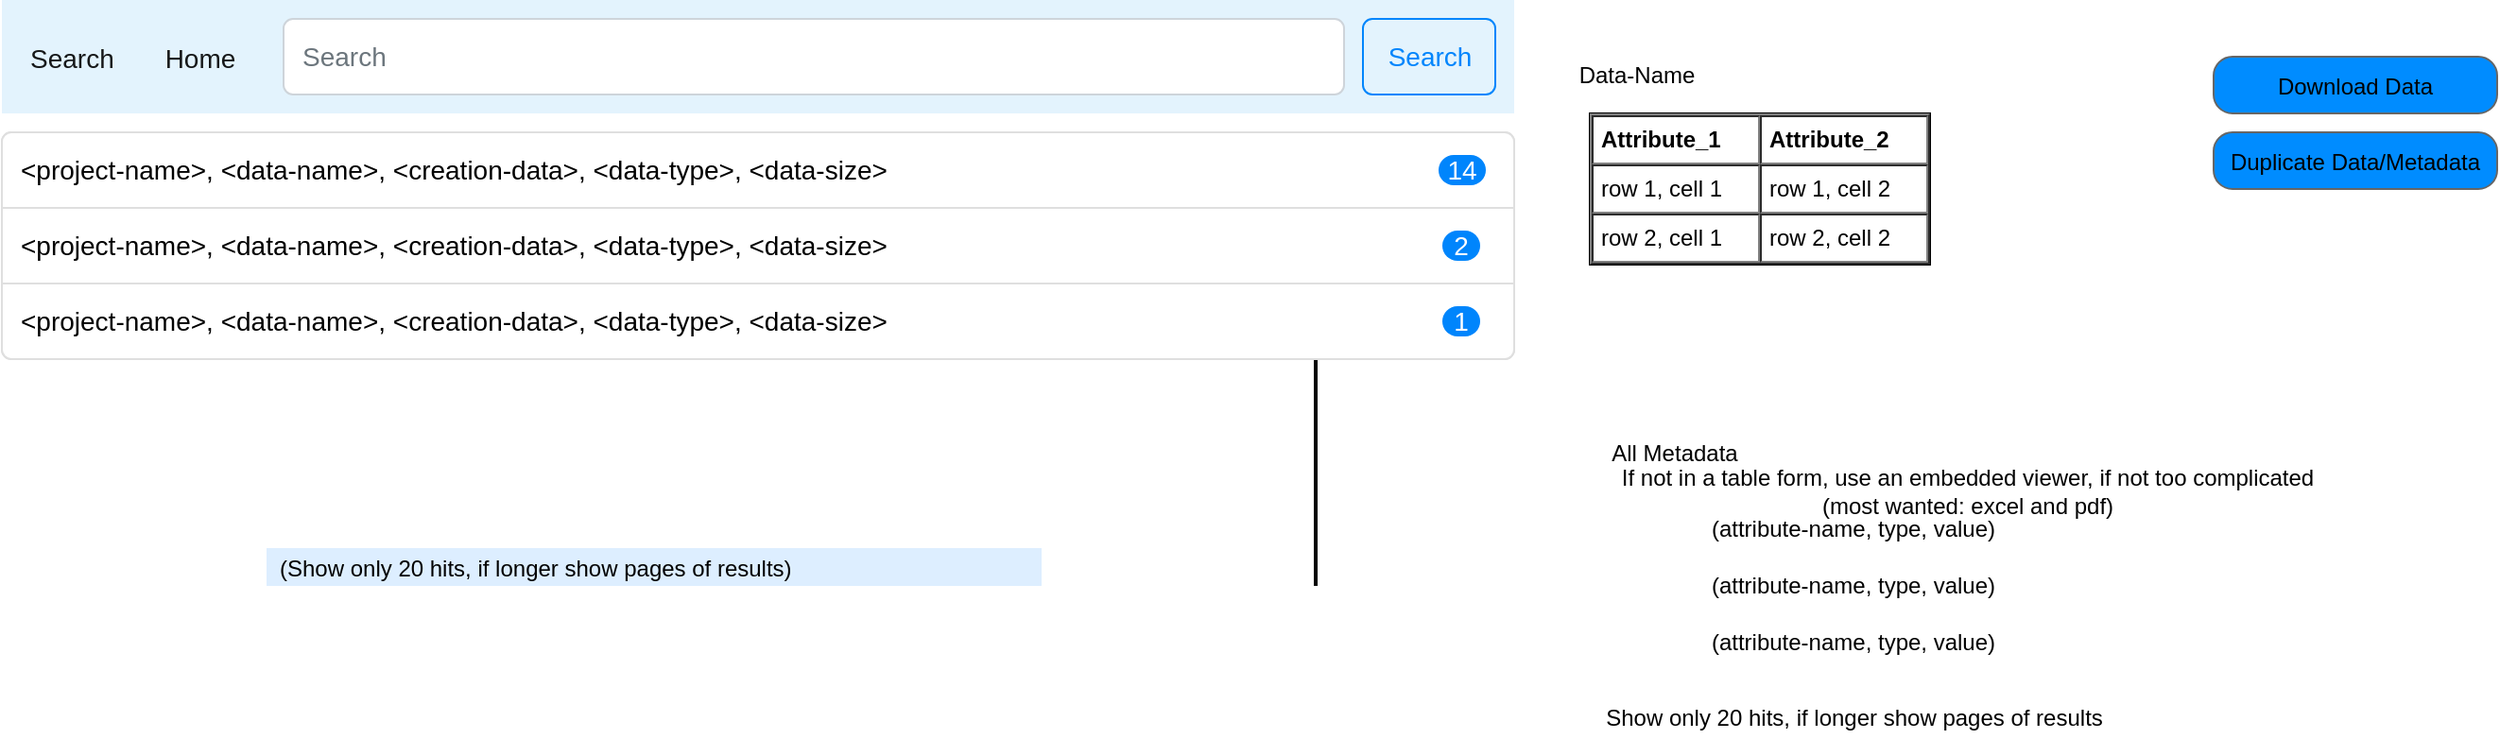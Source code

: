 <mxfile version="16.2.4" type="github">
  <diagram id="w-lfwDUIJT0jTFFxMKSL" name="Page-1">
    <mxGraphModel dx="2249" dy="762" grid="1" gridSize="10" guides="1" tooltips="1" connect="1" arrows="1" fold="1" page="1" pageScale="1" pageWidth="827" pageHeight="1169" math="0" shadow="0">
      <root>
        <mxCell id="0" />
        <mxCell id="1" parent="0" />
        <mxCell id="BmycxT1NfJKVIEwQAtHm-9" value="" style="line;strokeWidth=2;direction=south;html=1;" parent="1" vertex="1">
          <mxGeometry x="170" y="160" width="10" height="160" as="geometry" />
        </mxCell>
        <mxCell id="BmycxT1NfJKVIEwQAtHm-11" value="Data-Name" style="text;html=1;strokeColor=none;fillColor=none;align=center;verticalAlign=middle;whiteSpace=wrap;rounded=0;" parent="1" vertex="1">
          <mxGeometry x="300" y="40" width="90" height="20" as="geometry" />
        </mxCell>
        <mxCell id="BmycxT1NfJKVIEwQAtHm-15" value="All Metadata" style="text;html=1;strokeColor=none;fillColor=none;align=center;verticalAlign=middle;whiteSpace=wrap;rounded=0;" parent="1" vertex="1">
          <mxGeometry x="320" y="240" width="90" height="20" as="geometry" />
        </mxCell>
        <mxCell id="BmycxT1NfJKVIEwQAtHm-16" value="(attribute-name, type, value)" style="text;html=1;strokeColor=none;fillColor=none;align=center;verticalAlign=middle;whiteSpace=wrap;rounded=0;" parent="1" vertex="1">
          <mxGeometry x="369" y="280" width="181" height="20" as="geometry" />
        </mxCell>
        <mxCell id="BmycxT1NfJKVIEwQAtHm-17" value="(attribute-name, type, value)" style="text;html=1;strokeColor=none;fillColor=none;align=center;verticalAlign=middle;whiteSpace=wrap;rounded=0;" parent="1" vertex="1">
          <mxGeometry x="369" y="310" width="181" height="20" as="geometry" />
        </mxCell>
        <mxCell id="BmycxT1NfJKVIEwQAtHm-18" value="(attribute-name, type, value)" style="text;html=1;strokeColor=none;fillColor=none;align=center;verticalAlign=middle;whiteSpace=wrap;rounded=0;" parent="1" vertex="1">
          <mxGeometry x="369" y="340" width="181" height="20" as="geometry" />
        </mxCell>
        <mxCell id="BmycxT1NfJKVIEwQAtHm-24" value="If not in a table form, use an embedded viewer, if not too complicated (most wanted: excel and pdf)" style="text;html=1;strokeColor=none;fillColor=none;align=center;verticalAlign=middle;whiteSpace=wrap;rounded=0;" parent="1" vertex="1">
          <mxGeometry x="320" y="260" width="400" height="20" as="geometry" />
        </mxCell>
        <mxCell id="BmycxT1NfJKVIEwQAtHm-26" value="Show only 20 hits, if longer show pages of results" style="text;html=1;strokeColor=none;fillColor=none;align=center;verticalAlign=middle;whiteSpace=wrap;rounded=0;" parent="1" vertex="1">
          <mxGeometry x="260" y="380" width="400" height="20" as="geometry" />
        </mxCell>
        <mxCell id="BmycxT1NfJKVIEwQAtHm-35" value="&lt;div&gt;&lt;span style=&quot;color: rgb(0 , 0 , 0) ; font-size: 12px&quot;&gt;(Show only 20 hits, if longer show pages of results)&lt;/span&gt;&lt;/div&gt;" style="strokeWidth=1;shadow=0;dashed=0;align=center;html=1;shape=mxgraph.mockup.forms.rrect;rSize=0;fontSize=17;fontColor=#666666;align=left;spacingLeft=5;fillColor=#ddeeff;strokeColor=none;resizeWidth=1;" parent="1" vertex="1">
          <mxGeometry x="-380" y="300" width="410" height="20" as="geometry" />
        </mxCell>
        <mxCell id="BmycxT1NfJKVIEwQAtHm-36" value="&lt;span style=&quot;color: rgb(0 , 0 , 0) ; font-size: 12px ; font-weight: 400&quot;&gt;Download Data&lt;/span&gt;" style="strokeWidth=1;shadow=0;dashed=0;align=center;html=1;shape=mxgraph.mockup.buttons.button;strokeColor=#666666;fontColor=#ffffff;mainText=;buttonStyle=round;fontSize=17;fontStyle=1;fillColor=#008cff;whiteSpace=wrap;" parent="1" vertex="1">
          <mxGeometry x="650" y="40" width="150" height="30" as="geometry" />
        </mxCell>
        <mxCell id="BmycxT1NfJKVIEwQAtHm-37" value="&lt;span style=&quot;color: rgb(0 , 0 , 0) ; font-size: 12px ; font-weight: 400&quot;&gt;Extended Search&lt;/span&gt;" style="strokeWidth=1;shadow=0;dashed=0;align=center;html=1;shape=mxgraph.mockup.buttons.button;strokeColor=#666666;fontColor=#ffffff;mainText=;buttonStyle=round;fontSize=17;fontStyle=1;fillColor=#008cff;whiteSpace=wrap;" parent="1" vertex="1">
          <mxGeometry x="50" y="160" width="110" height="30" as="geometry" />
        </mxCell>
        <mxCell id="BmycxT1NfJKVIEwQAtHm-46" value="&lt;font color=&quot;#000000&quot;&gt;&lt;span style=&quot;font-size: 12px ; font-weight: 400&quot;&gt;Duplicate Data/Metadata&lt;/span&gt;&lt;/font&gt;" style="strokeWidth=1;shadow=0;dashed=0;align=center;html=1;shape=mxgraph.mockup.buttons.button;strokeColor=#666666;fontColor=#ffffff;mainText=;buttonStyle=round;fontSize=17;fontStyle=1;fillColor=#008cff;whiteSpace=wrap;" parent="1" vertex="1">
          <mxGeometry x="650" y="80" width="150" height="30" as="geometry" />
        </mxCell>
        <mxCell id="BmycxT1NfJKVIEwQAtHm-47" value="&lt;table cellpadding=&quot;4&quot; cellspacing=&quot;0&quot; border=&quot;1&quot; style=&quot;font-size: 1em ; width: 100% ; height: 100%&quot;&gt;&lt;tbody&gt;&lt;tr&gt;&lt;th&gt;Attribute_1&lt;/th&gt;&lt;th&gt;Attribute_2&lt;/th&gt;&lt;/tr&gt;&lt;tr&gt;&lt;td&gt;row 1, cell 1&lt;/td&gt;&lt;td&gt;row 1, cell 2&lt;/td&gt;&lt;/tr&gt;&lt;tr&gt;&lt;td&gt;row 2, cell 1&lt;/td&gt;&lt;td&gt;row 2, cell 2&lt;/td&gt;&lt;/tr&gt;&lt;/tbody&gt;&lt;/table&gt; " style="verticalAlign=top;align=left;overflow=fill;fontSize=12;fontFamily=Helvetica;html=1" parent="1" vertex="1">
          <mxGeometry x="320" y="70" width="180" height="80" as="geometry" />
        </mxCell>
        <mxCell id="GUSy0nwgDq0DjjgcOqAM-1" value="&lt;font style=&quot;font-size: 14px&quot;&gt;Search&lt;/font&gt;" style="html=1;shadow=0;dashed=0;fillColor=#E3F3FD;strokeColor=none;fontSize=16;fontColor=#161819;align=left;spacing=15;" vertex="1" parent="1">
          <mxGeometry x="-520" y="10" width="800" height="60" as="geometry" />
        </mxCell>
        <mxCell id="GUSy0nwgDq0DjjgcOqAM-2" value="Home" style="fillColor=none;strokeColor=none;fontSize=14;fontColor=#161819;align=center;" vertex="1" parent="GUSy0nwgDq0DjjgcOqAM-1">
          <mxGeometry width="70" height="40" relative="1" as="geometry">
            <mxPoint x="70" y="10" as="offset" />
          </mxGeometry>
        </mxCell>
        <mxCell id="GUSy0nwgDq0DjjgcOqAM-6" value="Search" style="html=1;shadow=0;dashed=0;shape=mxgraph.bootstrap.rrect;rSize=5;fontSize=14;fontColor=#0085FC;strokeColor=#0085FC;fillColor=none;" vertex="1" parent="GUSy0nwgDq0DjjgcOqAM-1">
          <mxGeometry x="1" width="70" height="40" relative="1" as="geometry">
            <mxPoint x="-80" y="10" as="offset" />
          </mxGeometry>
        </mxCell>
        <mxCell id="GUSy0nwgDq0DjjgcOqAM-7" value="Search" style="html=1;shadow=0;dashed=0;shape=mxgraph.bootstrap.rrect;rSize=5;fontSize=14;fontColor=#6C767D;strokeColor=#CED4DA;fillColor=#ffffff;align=left;spacing=10;" vertex="1" parent="GUSy0nwgDq0DjjgcOqAM-1">
          <mxGeometry x="1" width="561" height="40" relative="1" as="geometry">
            <mxPoint x="-651" y="10" as="offset" />
          </mxGeometry>
        </mxCell>
        <mxCell id="GUSy0nwgDq0DjjgcOqAM-9" value="" style="html=1;shadow=0;dashed=0;shape=mxgraph.bootstrap.rrect;rSize=5;strokeColor=#DFDFDF;html=1;whiteSpace=wrap;fillColor=#FFFFFF;fontColor=#000000;fontSize=14;" vertex="1" parent="1">
          <mxGeometry x="-520" y="80" width="800" height="120" as="geometry" />
        </mxCell>
        <mxCell id="GUSy0nwgDq0DjjgcOqAM-10" value="&lt;span style=&quot;text-align: center&quot;&gt;&lt;font style=&quot;font-size: 14px&quot;&gt;&amp;lt;project-name&amp;gt;, &amp;lt;data-name&amp;gt;, &amp;lt;creation-data&amp;gt;, &amp;lt;data-type&amp;gt;, &amp;lt;data-size&amp;gt;&lt;/font&gt;&lt;/span&gt;" style="strokeColor=inherit;fillColor=inherit;gradientColor=inherit;fontColor=inherit;html=1;shadow=0;dashed=0;shape=mxgraph.bootstrap.topButton;rSize=5;perimeter=none;whiteSpace=wrap;resizeWidth=1;align=left;spacing=10;fontSize=14;" vertex="1" parent="GUSy0nwgDq0DjjgcOqAM-9">
          <mxGeometry width="800" height="40" relative="1" as="geometry" />
        </mxCell>
        <mxCell id="GUSy0nwgDq0DjjgcOqAM-11" value="14" style="strokeColor=inherit;fillColor=inherit;gradientColor=inherit;fontColor=inherit;html=1;shadow=0;dashed=0;shape=mxgraph.bootstrap.rrect;rSize=8;fillColor=#0085FC;strokeColor=none;fontColor=#ffffff;whiteSpace=wrap;fontSize=14;" vertex="1" parent="GUSy0nwgDq0DjjgcOqAM-10">
          <mxGeometry x="1" y="0.5" width="25" height="16" relative="1" as="geometry">
            <mxPoint x="-40" y="-8" as="offset" />
          </mxGeometry>
        </mxCell>
        <mxCell id="GUSy0nwgDq0DjjgcOqAM-12" value="&lt;span style=&quot;text-align: center&quot;&gt;&amp;lt;project-name&amp;gt;, &amp;lt;data-name&amp;gt;, &amp;lt;creation-data&amp;gt;, &amp;lt;data-type&amp;gt;, &amp;lt;data-size&amp;gt;&lt;/span&gt;" style="strokeColor=inherit;fillColor=inherit;gradientColor=inherit;fontColor=inherit;html=1;shadow=0;dashed=0;perimeter=none;whiteSpace=wrap;resizeWidth=1;align=left;spacing=10;fontSize=14;" vertex="1" parent="GUSy0nwgDq0DjjgcOqAM-9">
          <mxGeometry width="800" height="40" relative="1" as="geometry">
            <mxPoint y="40" as="offset" />
          </mxGeometry>
        </mxCell>
        <mxCell id="GUSy0nwgDq0DjjgcOqAM-13" value="2" style="strokeColor=inherit;fillColor=inherit;gradientColor=inherit;fontColor=inherit;html=1;shadow=0;dashed=0;shape=mxgraph.bootstrap.rrect;rSize=8;fillColor=#0085FC;strokeColor=none;fontColor=#ffffff;whiteSpace=wrap;fontSize=14;" vertex="1" parent="GUSy0nwgDq0DjjgcOqAM-12">
          <mxGeometry x="1" y="0.5" width="20" height="16" relative="1" as="geometry">
            <mxPoint x="-38" y="-8" as="offset" />
          </mxGeometry>
        </mxCell>
        <mxCell id="GUSy0nwgDq0DjjgcOqAM-14" value="&lt;span style=&quot;text-align: center&quot;&gt;&amp;lt;project-name&amp;gt;, &amp;lt;data-name&amp;gt;, &amp;lt;creation-data&amp;gt;, &amp;lt;data-type&amp;gt;, &amp;lt;data-size&amp;gt;&lt;/span&gt;" style="strokeColor=inherit;fillColor=inherit;gradientColor=inherit;fontColor=inherit;html=1;shadow=0;dashed=0;shape=mxgraph.bootstrap.bottomButton;rSize=5;perimeter=none;whiteSpace=wrap;resizeWidth=1;resizeHeight=0;align=left;spacing=10;fontSize=14;" vertex="1" parent="GUSy0nwgDq0DjjgcOqAM-9">
          <mxGeometry y="1" width="800" height="40" relative="1" as="geometry">
            <mxPoint y="-40" as="offset" />
          </mxGeometry>
        </mxCell>
        <mxCell id="GUSy0nwgDq0DjjgcOqAM-15" value="1" style="strokeColor=inherit;fillColor=inherit;gradientColor=inherit;fontColor=inherit;html=1;shadow=0;dashed=0;shape=mxgraph.bootstrap.rrect;rSize=8;fillColor=#0085FC;strokeColor=none;fontColor=#ffffff;whiteSpace=wrap;fontSize=14;" vertex="1" parent="GUSy0nwgDq0DjjgcOqAM-14">
          <mxGeometry x="1" y="0.5" width="20" height="16" relative="1" as="geometry">
            <mxPoint x="-38" y="-8" as="offset" />
          </mxGeometry>
        </mxCell>
      </root>
    </mxGraphModel>
  </diagram>
</mxfile>

